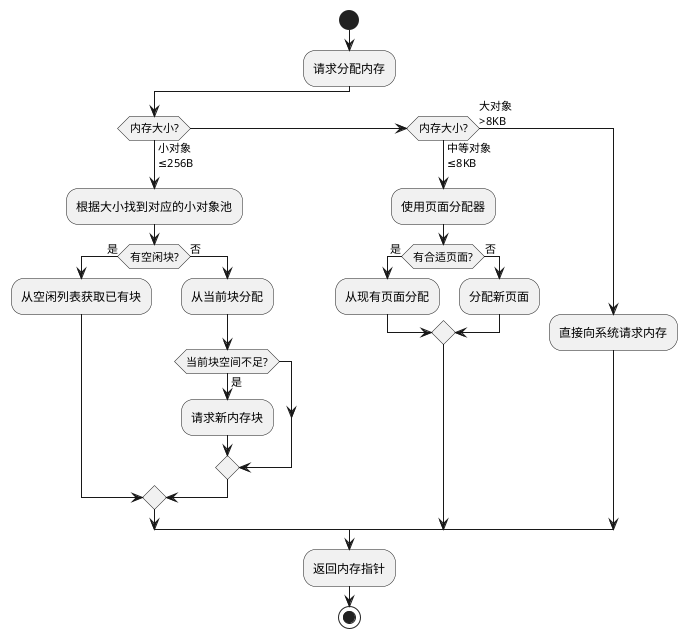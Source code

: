 @startuml allocation_activity
start
:请求分配内存;

if (内存大小?) then (小对象\n≤256B)
    :根据大小找到对应的小对象池;
    if (有空闲块?) then (是)
        :从空闲列表获取已有块;
    else (否)
        :从当前块分配;
        if (当前块空间不足?) then (是)
            :请求新内存块;
        endif
    endif
elseif (内存大小?) then (中等对象\n≤8KB)
    :使用页面分配器;
    if (有合适页面?) then (是)
        :从现有页面分配;
    else (否)
        :分配新页面;
    endif
else (大对象\n>8KB)
    :直接向系统请求内存;
endif

:返回内存指针;
stop
@enduml